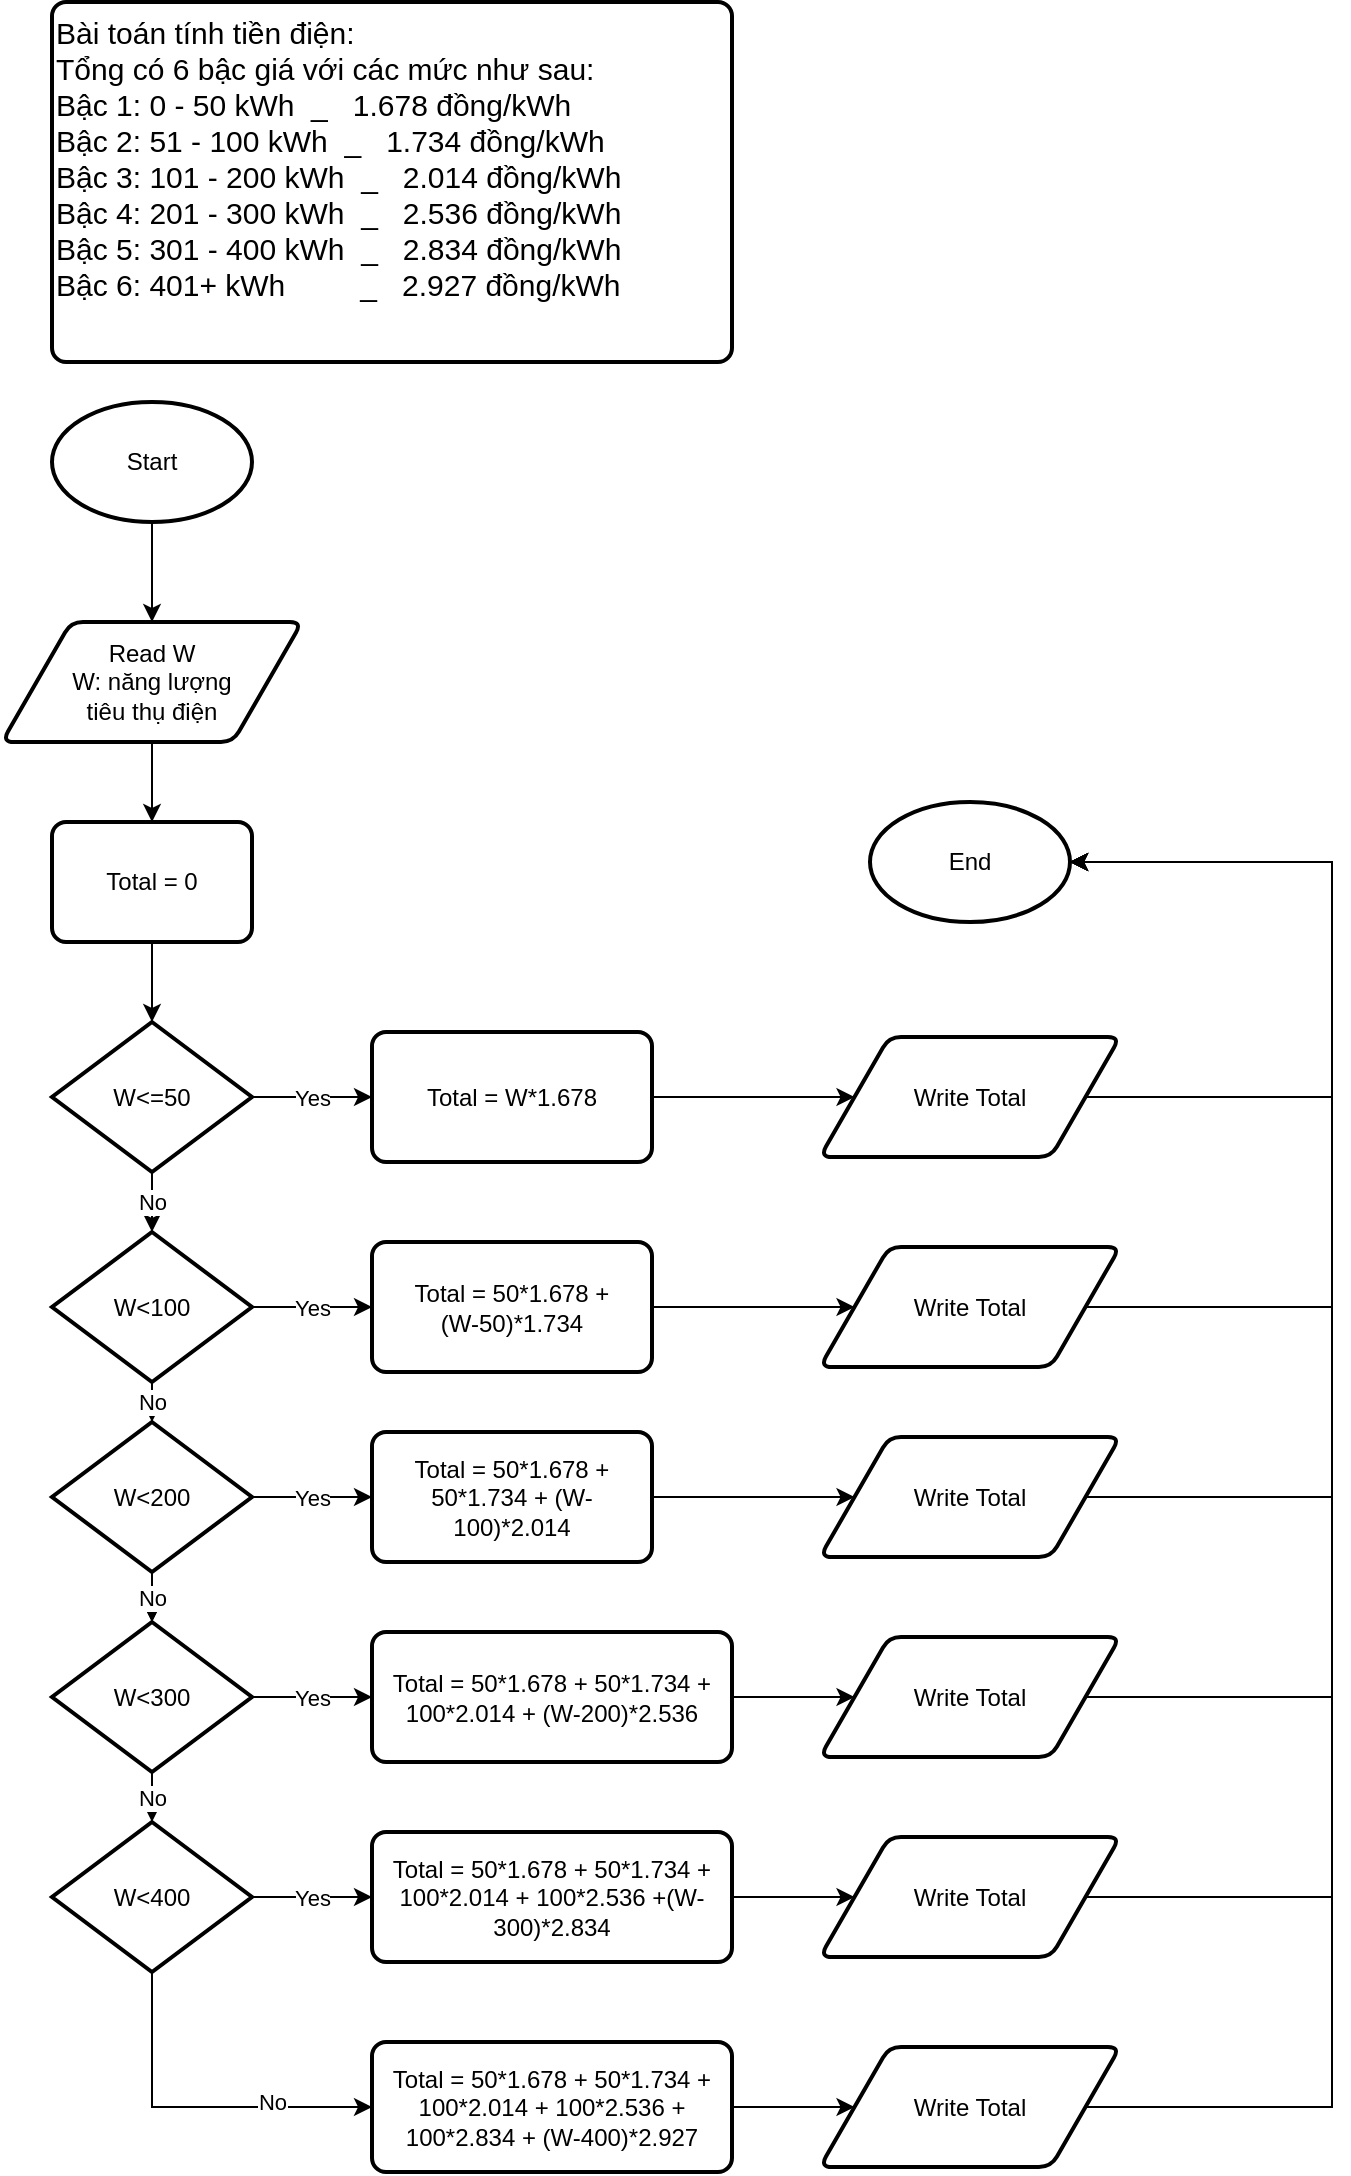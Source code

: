 <mxfile version="21.0.2" type="device"><diagram id="C5RBs43oDa-KdzZeNtuy" name="Page-1"><mxGraphModel dx="1195" dy="657" grid="1" gridSize="10" guides="1" tooltips="1" connect="1" arrows="1" fold="1" page="1" pageScale="1" pageWidth="827" pageHeight="1169" math="0" shadow="0"><root><mxCell id="WIyWlLk6GJQsqaUBKTNV-0"/><mxCell id="WIyWlLk6GJQsqaUBKTNV-1" parent="WIyWlLk6GJQsqaUBKTNV-0"/><mxCell id="M_d08AXbWlWPLc74b2Qw-1" value="Bài toán tính tiền điện:&amp;nbsp;&lt;br style=&quot;font-size: 15px;&quot;&gt;Tổng có 6 bậc giá với các mức như sau:&lt;br style=&quot;font-size: 15px;&quot;&gt;Bậc 1: 0 - 50 kWh&amp;nbsp; _&amp;nbsp; &amp;nbsp;1.678 đồng/kWh&lt;br&gt;Bậc 2: 51 - 100 kWh&amp;nbsp; _&amp;nbsp; &amp;nbsp;1.734 đồng/kWh&lt;br&gt;Bậc 3: 101 - 200 kWh&amp;nbsp; _&amp;nbsp; &amp;nbsp;2.014 đồng/kWh&lt;br&gt;Bậc 4: 201 - 300 kWh&amp;nbsp; _&amp;nbsp; &amp;nbsp;2.536 đồng/kWh&lt;br&gt;Bậc 5: 301 - 400 kWh&amp;nbsp; _&amp;nbsp; &amp;nbsp;2.834 đồng/kWh&lt;br&gt;Bậc 6: 401+ kWh&amp;nbsp; &amp;nbsp; &amp;nbsp; &amp;nbsp; &amp;nbsp;_&amp;nbsp; &amp;nbsp;2.927 đồng/kWh" style="rounded=1;whiteSpace=wrap;html=1;absoluteArcSize=1;arcSize=14;strokeWidth=2;horizontal=1;verticalAlign=top;align=left;fontSize=15;" vertex="1" parent="WIyWlLk6GJQsqaUBKTNV-1"><mxGeometry x="30" y="40" width="340" height="180" as="geometry"/></mxCell><mxCell id="M_d08AXbWlWPLc74b2Qw-4" style="edgeStyle=orthogonalEdgeStyle;rounded=0;orthogonalLoop=1;jettySize=auto;html=1;entryX=0.5;entryY=0;entryDx=0;entryDy=0;" edge="1" parent="WIyWlLk6GJQsqaUBKTNV-1" source="M_d08AXbWlWPLc74b2Qw-2" target="M_d08AXbWlWPLc74b2Qw-3"><mxGeometry relative="1" as="geometry"/></mxCell><mxCell id="M_d08AXbWlWPLc74b2Qw-2" value="Start" style="strokeWidth=2;html=1;shape=mxgraph.flowchart.start_1;whiteSpace=wrap;" vertex="1" parent="WIyWlLk6GJQsqaUBKTNV-1"><mxGeometry x="30" y="240" width="100" height="60" as="geometry"/></mxCell><mxCell id="M_d08AXbWlWPLc74b2Qw-6" style="edgeStyle=orthogonalEdgeStyle;rounded=0;orthogonalLoop=1;jettySize=auto;html=1;entryX=0.5;entryY=0;entryDx=0;entryDy=0;" edge="1" parent="WIyWlLk6GJQsqaUBKTNV-1" source="M_d08AXbWlWPLc74b2Qw-3" target="M_d08AXbWlWPLc74b2Qw-5"><mxGeometry relative="1" as="geometry"/></mxCell><mxCell id="M_d08AXbWlWPLc74b2Qw-3" value="Read W&lt;br&gt;W: năng lượng &lt;br&gt;tiêu thụ điện" style="shape=parallelogram;html=1;strokeWidth=2;perimeter=parallelogramPerimeter;whiteSpace=wrap;rounded=1;arcSize=12;size=0.23;" vertex="1" parent="WIyWlLk6GJQsqaUBKTNV-1"><mxGeometry x="5" y="350" width="150" height="60" as="geometry"/></mxCell><mxCell id="M_d08AXbWlWPLc74b2Qw-50" style="edgeStyle=orthogonalEdgeStyle;rounded=0;orthogonalLoop=1;jettySize=auto;html=1;entryX=0.5;entryY=0;entryDx=0;entryDy=0;entryPerimeter=0;" edge="1" parent="WIyWlLk6GJQsqaUBKTNV-1" source="M_d08AXbWlWPLc74b2Qw-5" target="M_d08AXbWlWPLc74b2Qw-7"><mxGeometry relative="1" as="geometry"/></mxCell><mxCell id="M_d08AXbWlWPLc74b2Qw-5" value="Total = 0" style="rounded=1;whiteSpace=wrap;html=1;absoluteArcSize=1;arcSize=14;strokeWidth=2;" vertex="1" parent="WIyWlLk6GJQsqaUBKTNV-1"><mxGeometry x="30" y="450" width="100" height="60" as="geometry"/></mxCell><mxCell id="M_d08AXbWlWPLc74b2Qw-16" value="Yes" style="edgeStyle=orthogonalEdgeStyle;rounded=0;orthogonalLoop=1;jettySize=auto;html=1;" edge="1" parent="WIyWlLk6GJQsqaUBKTNV-1" source="M_d08AXbWlWPLc74b2Qw-7" target="M_d08AXbWlWPLc74b2Qw-13"><mxGeometry relative="1" as="geometry"/></mxCell><mxCell id="M_d08AXbWlWPLc74b2Qw-28" value="No" style="edgeStyle=orthogonalEdgeStyle;rounded=0;orthogonalLoop=1;jettySize=auto;html=1;entryX=0.5;entryY=0;entryDx=0;entryDy=0;entryPerimeter=0;" edge="1" parent="WIyWlLk6GJQsqaUBKTNV-1" source="M_d08AXbWlWPLc74b2Qw-7" target="M_d08AXbWlWPLc74b2Qw-19"><mxGeometry relative="1" as="geometry"/></mxCell><mxCell id="M_d08AXbWlWPLc74b2Qw-7" value="W&amp;lt;=50" style="strokeWidth=2;html=1;shape=mxgraph.flowchart.decision;whiteSpace=wrap;" vertex="1" parent="WIyWlLk6GJQsqaUBKTNV-1"><mxGeometry x="30" y="550" width="100" height="75" as="geometry"/></mxCell><mxCell id="M_d08AXbWlWPLc74b2Qw-17" style="edgeStyle=orthogonalEdgeStyle;rounded=0;orthogonalLoop=1;jettySize=auto;html=1;entryX=0;entryY=0.5;entryDx=0;entryDy=0;" edge="1" parent="WIyWlLk6GJQsqaUBKTNV-1" source="M_d08AXbWlWPLc74b2Qw-13" target="M_d08AXbWlWPLc74b2Qw-15"><mxGeometry relative="1" as="geometry"/></mxCell><mxCell id="M_d08AXbWlWPLc74b2Qw-13" value="Total = W*1.678" style="rounded=1;whiteSpace=wrap;html=1;absoluteArcSize=1;arcSize=14;strokeWidth=2;" vertex="1" parent="WIyWlLk6GJQsqaUBKTNV-1"><mxGeometry x="190" y="555" width="140" height="65" as="geometry"/></mxCell><mxCell id="M_d08AXbWlWPLc74b2Qw-61" style="edgeStyle=orthogonalEdgeStyle;rounded=0;orthogonalLoop=1;jettySize=auto;html=1;entryX=1;entryY=0.5;entryDx=0;entryDy=0;entryPerimeter=0;" edge="1" parent="WIyWlLk6GJQsqaUBKTNV-1" source="M_d08AXbWlWPLc74b2Qw-15" target="M_d08AXbWlWPLc74b2Qw-55"><mxGeometry relative="1" as="geometry"><Array as="points"><mxPoint x="670" y="588"/><mxPoint x="670" y="470"/></Array></mxGeometry></mxCell><mxCell id="M_d08AXbWlWPLc74b2Qw-15" value="Write Total" style="shape=parallelogram;html=1;strokeWidth=2;perimeter=parallelogramPerimeter;whiteSpace=wrap;rounded=1;arcSize=12;size=0.23;" vertex="1" parent="WIyWlLk6GJQsqaUBKTNV-1"><mxGeometry x="414" y="557.5" width="150" height="60" as="geometry"/></mxCell><mxCell id="M_d08AXbWlWPLc74b2Qw-18" value="Yes" style="edgeStyle=orthogonalEdgeStyle;rounded=0;orthogonalLoop=1;jettySize=auto;html=1;" edge="1" parent="WIyWlLk6GJQsqaUBKTNV-1" source="M_d08AXbWlWPLc74b2Qw-19" target="M_d08AXbWlWPLc74b2Qw-21"><mxGeometry relative="1" as="geometry"/></mxCell><mxCell id="M_d08AXbWlWPLc74b2Qw-35" value="No" style="edgeStyle=orthogonalEdgeStyle;rounded=0;orthogonalLoop=1;jettySize=auto;html=1;" edge="1" parent="WIyWlLk6GJQsqaUBKTNV-1" source="M_d08AXbWlWPLc74b2Qw-19" target="M_d08AXbWlWPLc74b2Qw-30"><mxGeometry relative="1" as="geometry"/></mxCell><mxCell id="M_d08AXbWlWPLc74b2Qw-19" value="W&amp;lt;100" style="strokeWidth=2;html=1;shape=mxgraph.flowchart.decision;whiteSpace=wrap;" vertex="1" parent="WIyWlLk6GJQsqaUBKTNV-1"><mxGeometry x="30" y="655" width="100" height="75" as="geometry"/></mxCell><mxCell id="M_d08AXbWlWPLc74b2Qw-20" style="edgeStyle=orthogonalEdgeStyle;rounded=0;orthogonalLoop=1;jettySize=auto;html=1;entryX=0;entryY=0.5;entryDx=0;entryDy=0;" edge="1" parent="WIyWlLk6GJQsqaUBKTNV-1" source="M_d08AXbWlWPLc74b2Qw-21" target="M_d08AXbWlWPLc74b2Qw-22"><mxGeometry relative="1" as="geometry"/></mxCell><mxCell id="M_d08AXbWlWPLc74b2Qw-21" value="Total = 50*1.678 + &lt;br&gt;(W-50)*1.734" style="rounded=1;whiteSpace=wrap;html=1;absoluteArcSize=1;arcSize=14;strokeWidth=2;" vertex="1" parent="WIyWlLk6GJQsqaUBKTNV-1"><mxGeometry x="190" y="660" width="140" height="65" as="geometry"/></mxCell><mxCell id="M_d08AXbWlWPLc74b2Qw-63" style="edgeStyle=orthogonalEdgeStyle;rounded=0;orthogonalLoop=1;jettySize=auto;html=1;entryX=1;entryY=0.5;entryDx=0;entryDy=0;entryPerimeter=0;" edge="1" parent="WIyWlLk6GJQsqaUBKTNV-1" source="M_d08AXbWlWPLc74b2Qw-22" target="M_d08AXbWlWPLc74b2Qw-55"><mxGeometry relative="1" as="geometry"><Array as="points"><mxPoint x="670" y="693"/><mxPoint x="670" y="470"/></Array></mxGeometry></mxCell><mxCell id="M_d08AXbWlWPLc74b2Qw-22" value="Write Total" style="shape=parallelogram;html=1;strokeWidth=2;perimeter=parallelogramPerimeter;whiteSpace=wrap;rounded=1;arcSize=12;size=0.23;" vertex="1" parent="WIyWlLk6GJQsqaUBKTNV-1"><mxGeometry x="414" y="662.5" width="150" height="60" as="geometry"/></mxCell><mxCell id="M_d08AXbWlWPLc74b2Qw-29" value="Yes" style="edgeStyle=orthogonalEdgeStyle;rounded=0;orthogonalLoop=1;jettySize=auto;html=1;" edge="1" parent="WIyWlLk6GJQsqaUBKTNV-1" source="M_d08AXbWlWPLc74b2Qw-30" target="M_d08AXbWlWPLc74b2Qw-32"><mxGeometry relative="1" as="geometry"/></mxCell><mxCell id="M_d08AXbWlWPLc74b2Qw-42" value="" style="edgeStyle=orthogonalEdgeStyle;rounded=0;orthogonalLoop=1;jettySize=auto;html=1;" edge="1" parent="WIyWlLk6GJQsqaUBKTNV-1" source="M_d08AXbWlWPLc74b2Qw-30" target="M_d08AXbWlWPLc74b2Qw-38"><mxGeometry relative="1" as="geometry"/></mxCell><mxCell id="M_d08AXbWlWPLc74b2Qw-43" value="No" style="edgeStyle=orthogonalEdgeStyle;rounded=0;orthogonalLoop=1;jettySize=auto;html=1;" edge="1" parent="WIyWlLk6GJQsqaUBKTNV-1" source="M_d08AXbWlWPLc74b2Qw-30" target="M_d08AXbWlWPLc74b2Qw-38"><mxGeometry relative="1" as="geometry"/></mxCell><mxCell id="M_d08AXbWlWPLc74b2Qw-30" value="W&amp;lt;200" style="strokeWidth=2;html=1;shape=mxgraph.flowchart.decision;whiteSpace=wrap;" vertex="1" parent="WIyWlLk6GJQsqaUBKTNV-1"><mxGeometry x="30" y="750" width="100" height="75" as="geometry"/></mxCell><mxCell id="M_d08AXbWlWPLc74b2Qw-31" style="edgeStyle=orthogonalEdgeStyle;rounded=0;orthogonalLoop=1;jettySize=auto;html=1;entryX=0;entryY=0.5;entryDx=0;entryDy=0;" edge="1" parent="WIyWlLk6GJQsqaUBKTNV-1" source="M_d08AXbWlWPLc74b2Qw-32" target="M_d08AXbWlWPLc74b2Qw-33"><mxGeometry relative="1" as="geometry"/></mxCell><mxCell id="M_d08AXbWlWPLc74b2Qw-32" value="Total = 50*1.678 + 50*1.734 + (W-100)*2.014" style="rounded=1;whiteSpace=wrap;html=1;absoluteArcSize=1;arcSize=14;strokeWidth=2;" vertex="1" parent="WIyWlLk6GJQsqaUBKTNV-1"><mxGeometry x="190" y="755" width="140" height="65" as="geometry"/></mxCell><mxCell id="M_d08AXbWlWPLc74b2Qw-64" style="edgeStyle=orthogonalEdgeStyle;rounded=0;orthogonalLoop=1;jettySize=auto;html=1;entryX=1;entryY=0.5;entryDx=0;entryDy=0;entryPerimeter=0;" edge="1" parent="WIyWlLk6GJQsqaUBKTNV-1" source="M_d08AXbWlWPLc74b2Qw-33" target="M_d08AXbWlWPLc74b2Qw-55"><mxGeometry relative="1" as="geometry"><Array as="points"><mxPoint x="670" y="788"/><mxPoint x="670" y="470"/></Array></mxGeometry></mxCell><mxCell id="M_d08AXbWlWPLc74b2Qw-33" value="Write Total" style="shape=parallelogram;html=1;strokeWidth=2;perimeter=parallelogramPerimeter;whiteSpace=wrap;rounded=1;arcSize=12;size=0.23;" vertex="1" parent="WIyWlLk6GJQsqaUBKTNV-1"><mxGeometry x="414" y="757.5" width="150" height="60" as="geometry"/></mxCell><mxCell id="M_d08AXbWlWPLc74b2Qw-37" value="Yes" style="edgeStyle=orthogonalEdgeStyle;rounded=0;orthogonalLoop=1;jettySize=auto;html=1;" edge="1" parent="WIyWlLk6GJQsqaUBKTNV-1" source="M_d08AXbWlWPLc74b2Qw-38" target="M_d08AXbWlWPLc74b2Qw-40"><mxGeometry relative="1" as="geometry"/></mxCell><mxCell id="M_d08AXbWlWPLc74b2Qw-49" value="No" style="edgeStyle=orthogonalEdgeStyle;rounded=0;orthogonalLoop=1;jettySize=auto;html=1;" edge="1" parent="WIyWlLk6GJQsqaUBKTNV-1" source="M_d08AXbWlWPLc74b2Qw-38" target="M_d08AXbWlWPLc74b2Qw-45"><mxGeometry relative="1" as="geometry"/></mxCell><mxCell id="M_d08AXbWlWPLc74b2Qw-38" value="W&amp;lt;300" style="strokeWidth=2;html=1;shape=mxgraph.flowchart.decision;whiteSpace=wrap;" vertex="1" parent="WIyWlLk6GJQsqaUBKTNV-1"><mxGeometry x="30" y="850" width="100" height="75" as="geometry"/></mxCell><mxCell id="M_d08AXbWlWPLc74b2Qw-39" style="edgeStyle=orthogonalEdgeStyle;rounded=0;orthogonalLoop=1;jettySize=auto;html=1;entryX=0;entryY=0.5;entryDx=0;entryDy=0;" edge="1" parent="WIyWlLk6GJQsqaUBKTNV-1" source="M_d08AXbWlWPLc74b2Qw-40" target="M_d08AXbWlWPLc74b2Qw-41"><mxGeometry relative="1" as="geometry"/></mxCell><mxCell id="M_d08AXbWlWPLc74b2Qw-40" value="Total = 50*1.678 + 50*1.734 + 100*2.014 + (W-200)*2.536" style="rounded=1;whiteSpace=wrap;html=1;absoluteArcSize=1;arcSize=14;strokeWidth=2;" vertex="1" parent="WIyWlLk6GJQsqaUBKTNV-1"><mxGeometry x="190" y="855" width="180" height="65" as="geometry"/></mxCell><mxCell id="M_d08AXbWlWPLc74b2Qw-65" style="edgeStyle=orthogonalEdgeStyle;rounded=0;orthogonalLoop=1;jettySize=auto;html=1;entryX=1;entryY=0.5;entryDx=0;entryDy=0;entryPerimeter=0;" edge="1" parent="WIyWlLk6GJQsqaUBKTNV-1" source="M_d08AXbWlWPLc74b2Qw-41" target="M_d08AXbWlWPLc74b2Qw-55"><mxGeometry relative="1" as="geometry"><Array as="points"><mxPoint x="670" y="888"/><mxPoint x="670" y="470"/></Array></mxGeometry></mxCell><mxCell id="M_d08AXbWlWPLc74b2Qw-41" value="Write Total" style="shape=parallelogram;html=1;strokeWidth=2;perimeter=parallelogramPerimeter;whiteSpace=wrap;rounded=1;arcSize=12;size=0.23;" vertex="1" parent="WIyWlLk6GJQsqaUBKTNV-1"><mxGeometry x="414" y="857.5" width="150" height="60" as="geometry"/></mxCell><mxCell id="M_d08AXbWlWPLc74b2Qw-44" value="Yes" style="edgeStyle=orthogonalEdgeStyle;rounded=0;orthogonalLoop=1;jettySize=auto;html=1;" edge="1" parent="WIyWlLk6GJQsqaUBKTNV-1" source="M_d08AXbWlWPLc74b2Qw-45" target="M_d08AXbWlWPLc74b2Qw-47"><mxGeometry relative="1" as="geometry"/></mxCell><mxCell id="M_d08AXbWlWPLc74b2Qw-54" value="No" style="edgeStyle=orthogonalEdgeStyle;rounded=0;orthogonalLoop=1;jettySize=auto;html=1;entryX=0;entryY=0.5;entryDx=0;entryDy=0;" edge="1" parent="WIyWlLk6GJQsqaUBKTNV-1" source="M_d08AXbWlWPLc74b2Qw-45" target="M_d08AXbWlWPLc74b2Qw-52"><mxGeometry x="0.437" y="3" relative="1" as="geometry"><Array as="points"><mxPoint x="80" y="1093"/></Array><mxPoint as="offset"/></mxGeometry></mxCell><mxCell id="M_d08AXbWlWPLc74b2Qw-45" value="W&amp;lt;400" style="strokeWidth=2;html=1;shape=mxgraph.flowchart.decision;whiteSpace=wrap;" vertex="1" parent="WIyWlLk6GJQsqaUBKTNV-1"><mxGeometry x="30" y="950" width="100" height="75" as="geometry"/></mxCell><mxCell id="M_d08AXbWlWPLc74b2Qw-46" style="edgeStyle=orthogonalEdgeStyle;rounded=0;orthogonalLoop=1;jettySize=auto;html=1;entryX=0;entryY=0.5;entryDx=0;entryDy=0;" edge="1" parent="WIyWlLk6GJQsqaUBKTNV-1" source="M_d08AXbWlWPLc74b2Qw-47" target="M_d08AXbWlWPLc74b2Qw-48"><mxGeometry relative="1" as="geometry"/></mxCell><mxCell id="M_d08AXbWlWPLc74b2Qw-47" value="Total = 50*1.678 + 50*1.734 + 100*2.014 + 100*2.536 +(W-300)*2.834" style="rounded=1;whiteSpace=wrap;html=1;absoluteArcSize=1;arcSize=14;strokeWidth=2;" vertex="1" parent="WIyWlLk6GJQsqaUBKTNV-1"><mxGeometry x="190" y="955" width="180" height="65" as="geometry"/></mxCell><mxCell id="M_d08AXbWlWPLc74b2Qw-60" style="edgeStyle=orthogonalEdgeStyle;rounded=0;orthogonalLoop=1;jettySize=auto;html=1;entryX=1;entryY=0.5;entryDx=0;entryDy=0;entryPerimeter=0;" edge="1" parent="WIyWlLk6GJQsqaUBKTNV-1" source="M_d08AXbWlWPLc74b2Qw-48" target="M_d08AXbWlWPLc74b2Qw-55"><mxGeometry relative="1" as="geometry"><Array as="points"><mxPoint x="670" y="988"/><mxPoint x="670" y="470"/></Array></mxGeometry></mxCell><mxCell id="M_d08AXbWlWPLc74b2Qw-48" value="Write Total" style="shape=parallelogram;html=1;strokeWidth=2;perimeter=parallelogramPerimeter;whiteSpace=wrap;rounded=1;arcSize=12;size=0.23;" vertex="1" parent="WIyWlLk6GJQsqaUBKTNV-1"><mxGeometry x="414" y="957.5" width="150" height="60" as="geometry"/></mxCell><mxCell id="M_d08AXbWlWPLc74b2Qw-51" style="edgeStyle=orthogonalEdgeStyle;rounded=0;orthogonalLoop=1;jettySize=auto;html=1;entryX=0;entryY=0.5;entryDx=0;entryDy=0;" edge="1" parent="WIyWlLk6GJQsqaUBKTNV-1" source="M_d08AXbWlWPLc74b2Qw-52" target="M_d08AXbWlWPLc74b2Qw-53"><mxGeometry relative="1" as="geometry"/></mxCell><mxCell id="M_d08AXbWlWPLc74b2Qw-52" value="Total = 50*1.678 + 50*1.734 + 100*2.014 + 100*2.536 + 100*2.834 + (W-400)*2.927" style="rounded=1;whiteSpace=wrap;html=1;absoluteArcSize=1;arcSize=14;strokeWidth=2;" vertex="1" parent="WIyWlLk6GJQsqaUBKTNV-1"><mxGeometry x="190" y="1060" width="180" height="65" as="geometry"/></mxCell><mxCell id="M_d08AXbWlWPLc74b2Qw-66" style="edgeStyle=orthogonalEdgeStyle;rounded=0;orthogonalLoop=1;jettySize=auto;html=1;entryX=1;entryY=0.5;entryDx=0;entryDy=0;entryPerimeter=0;" edge="1" parent="WIyWlLk6GJQsqaUBKTNV-1" source="M_d08AXbWlWPLc74b2Qw-53" target="M_d08AXbWlWPLc74b2Qw-55"><mxGeometry relative="1" as="geometry"><Array as="points"><mxPoint x="670" y="1093"/><mxPoint x="670" y="470"/></Array></mxGeometry></mxCell><mxCell id="M_d08AXbWlWPLc74b2Qw-53" value="Write Total" style="shape=parallelogram;html=1;strokeWidth=2;perimeter=parallelogramPerimeter;whiteSpace=wrap;rounded=1;arcSize=12;size=0.23;" vertex="1" parent="WIyWlLk6GJQsqaUBKTNV-1"><mxGeometry x="414" y="1062.5" width="150" height="60" as="geometry"/></mxCell><mxCell id="M_d08AXbWlWPLc74b2Qw-55" value="End" style="strokeWidth=2;html=1;shape=mxgraph.flowchart.start_1;whiteSpace=wrap;" vertex="1" parent="WIyWlLk6GJQsqaUBKTNV-1"><mxGeometry x="439" y="440" width="100" height="60" as="geometry"/></mxCell></root></mxGraphModel></diagram></mxfile>